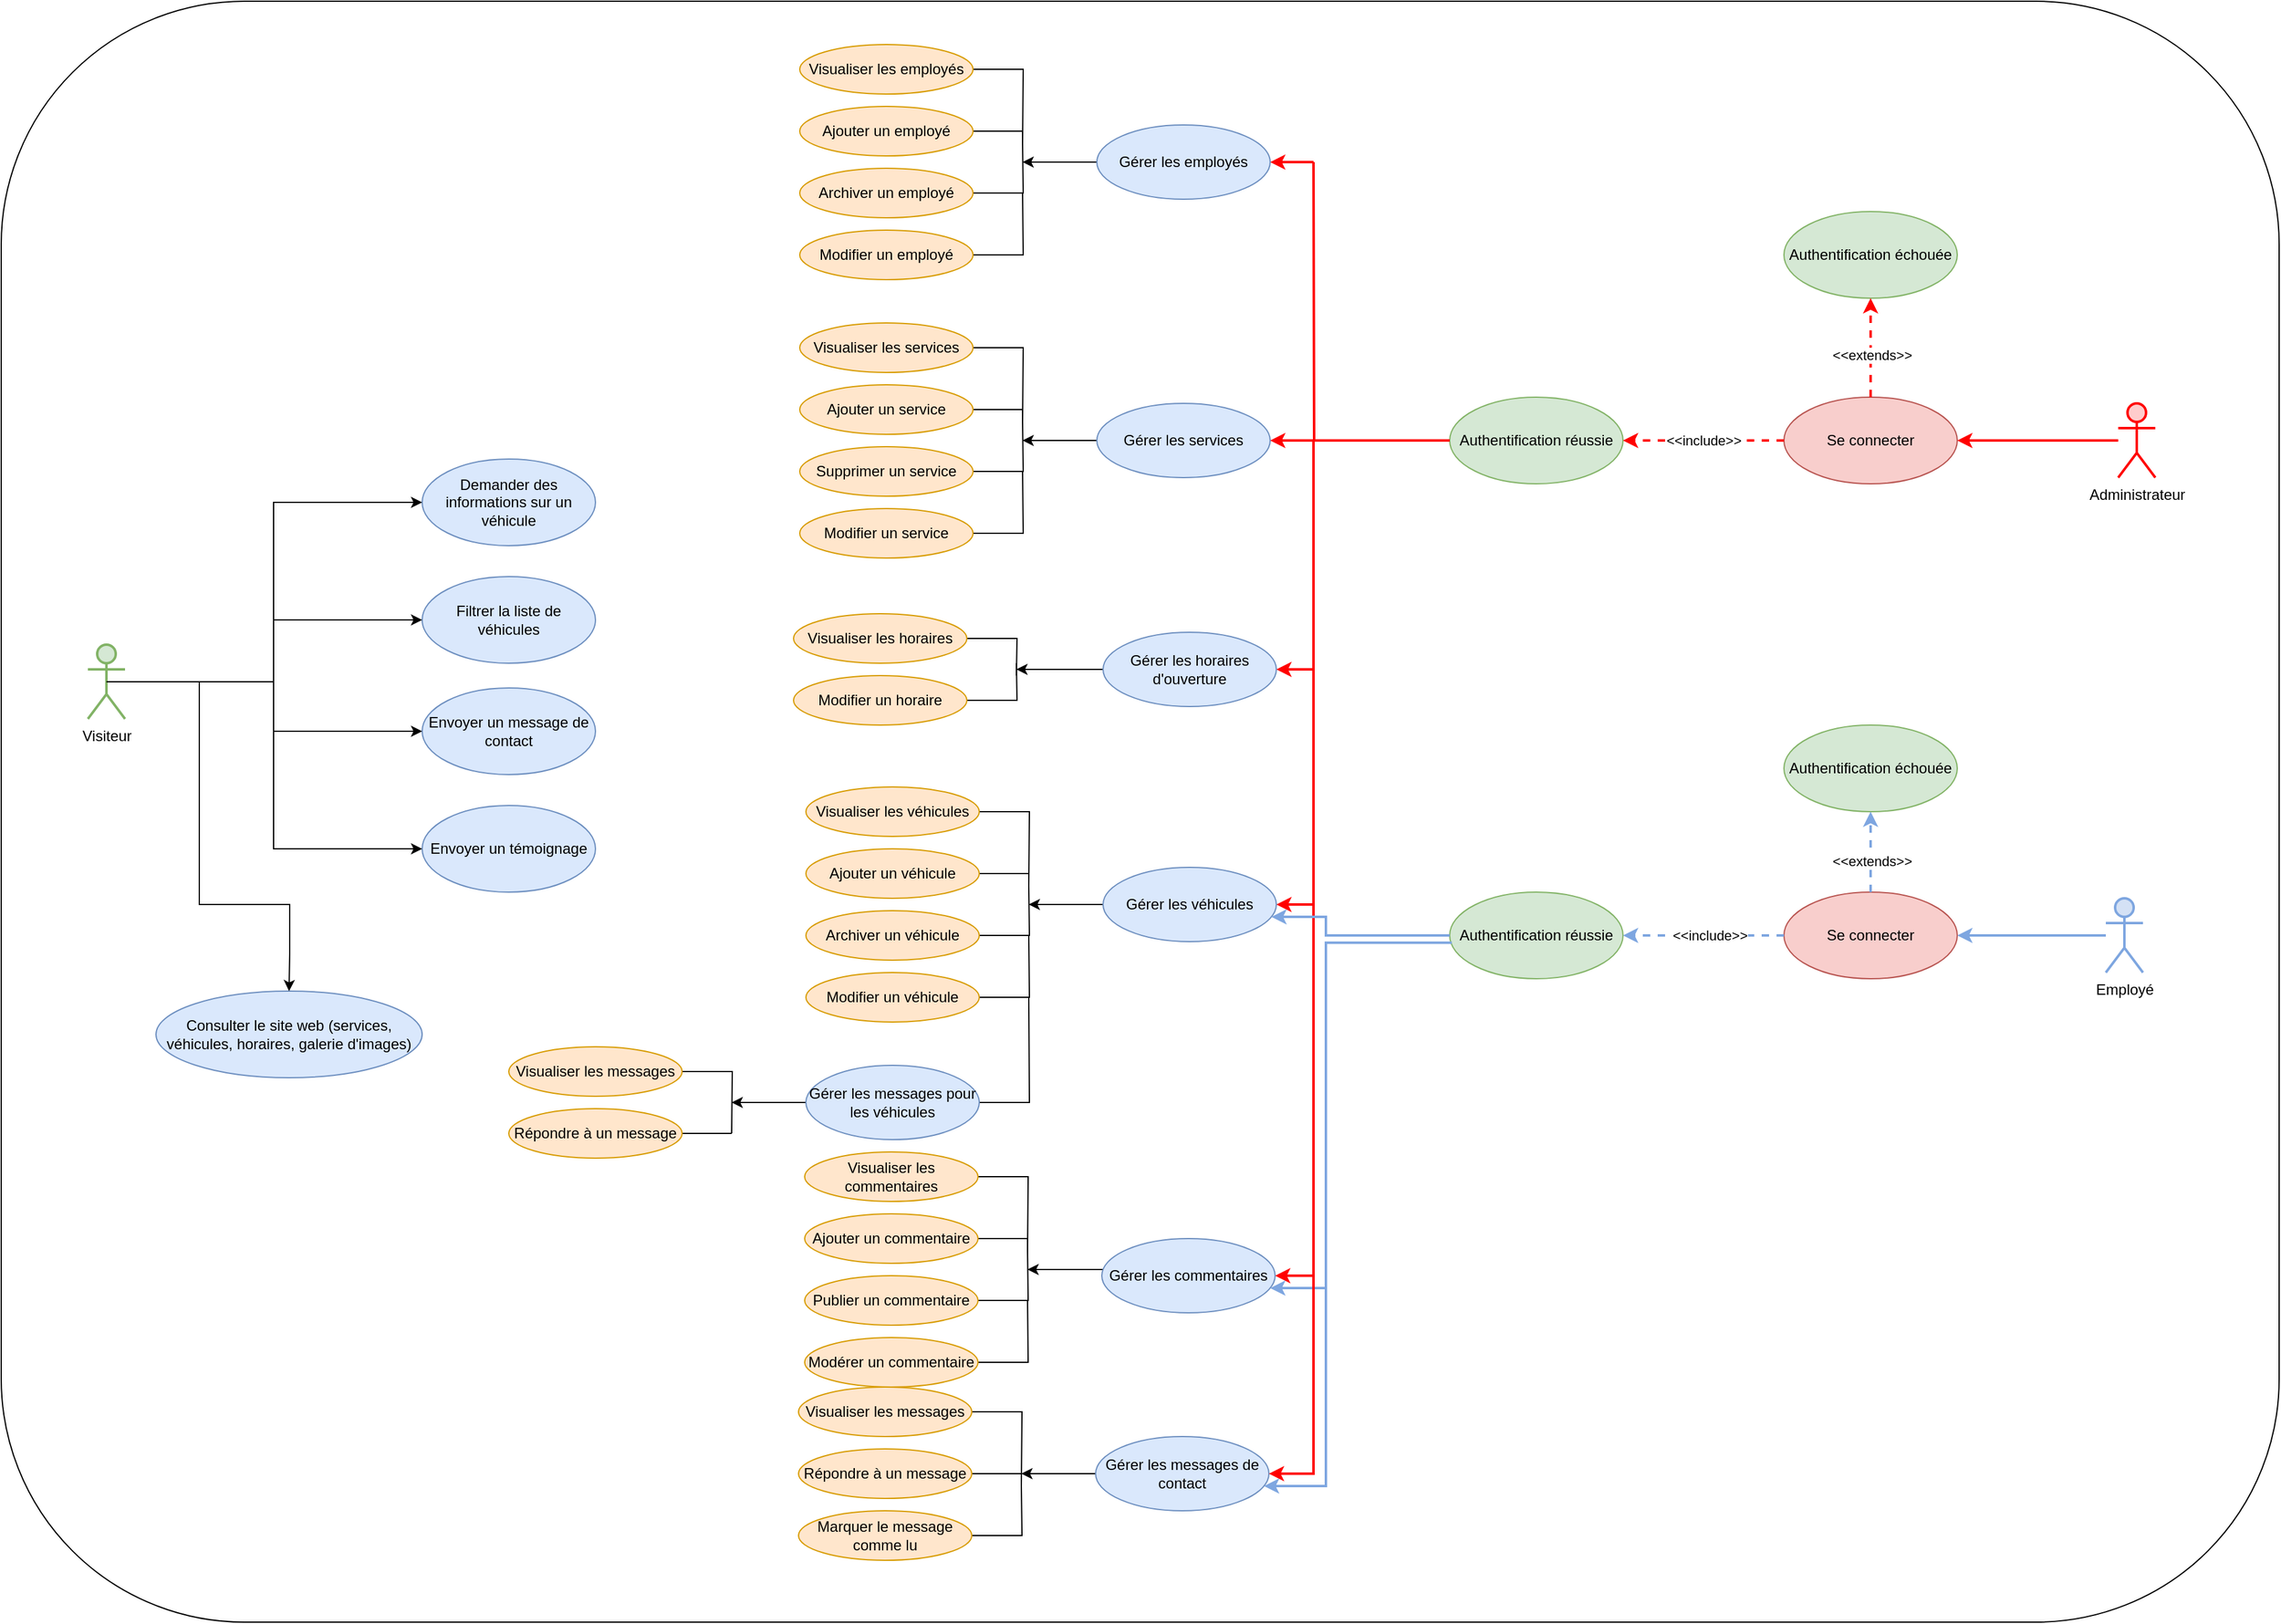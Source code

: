 <mxfile version="21.5.0" type="device">
  <diagram name="Page-1" id="AcmenBnEvdEIfHIR7-tQ">
    <mxGraphModel dx="4710" dy="2498" grid="1" gridSize="10" guides="1" tooltips="1" connect="1" arrows="1" fold="1" page="1" pageScale="1" pageWidth="827" pageHeight="1169" math="0" shadow="0">
      <root>
        <mxCell id="0" />
        <mxCell id="1" parent="0" />
        <mxCell id="G43Mzk6bc-pIAdS52ZjL-2" value="" style="group" vertex="1" connectable="0" parent="1">
          <mxGeometry x="-650" y="160" width="1840" height="1310" as="geometry" />
        </mxCell>
        <mxCell id="G43Mzk6bc-pIAdS52ZjL-1" value="" style="rounded=1;whiteSpace=wrap;html=1;" vertex="1" parent="G43Mzk6bc-pIAdS52ZjL-2">
          <mxGeometry width="1840" height="1310" as="geometry" />
        </mxCell>
        <mxCell id="o-1eeCZz4TVq86ATg73S-1" value="Employé" style="shape=umlActor;verticalLabelPosition=bottom;verticalAlign=top;html=1;outlineConnect=0;strokeColor=#7EA6E0;strokeWidth=2;fillColor=#D4E1F5;" parent="G43Mzk6bc-pIAdS52ZjL-2" vertex="1">
          <mxGeometry x="1700" y="725" width="30" height="60" as="geometry" />
        </mxCell>
        <mxCell id="o-1eeCZz4TVq86ATg73S-3" value="Se connecter" style="ellipse;whiteSpace=wrap;html=1;fillColor=#f8cecc;strokeColor=#b85450;" parent="G43Mzk6bc-pIAdS52ZjL-2" vertex="1">
          <mxGeometry x="1440" y="320" width="140" height="70" as="geometry" />
        </mxCell>
        <mxCell id="o-1eeCZz4TVq86ATg73S-107" style="edgeStyle=orthogonalEdgeStyle;rounded=0;orthogonalLoop=1;jettySize=auto;html=1;endArrow=none;endFill=0;strokeColor=#FF0000;strokeWidth=2;" parent="G43Mzk6bc-pIAdS52ZjL-2" source="o-1eeCZz4TVq86ATg73S-5" edge="1">
          <mxGeometry relative="1" as="geometry">
            <mxPoint x="1060" y="130" as="targetPoint" />
          </mxGeometry>
        </mxCell>
        <mxCell id="o-1eeCZz4TVq86ATg73S-5" value="Authentification réussie" style="ellipse;whiteSpace=wrap;html=1;fillColor=#d5e8d4;strokeColor=#82b366;" parent="G43Mzk6bc-pIAdS52ZjL-2" vertex="1">
          <mxGeometry x="1170" y="320" width="140" height="70" as="geometry" />
        </mxCell>
        <mxCell id="o-1eeCZz4TVq86ATg73S-105" value="&amp;lt;&amp;lt;include&amp;gt;&amp;gt;" style="edgeStyle=orthogonalEdgeStyle;rounded=0;orthogonalLoop=1;jettySize=auto;html=1;strokeWidth=2;strokeColor=#FF0000;dashed=1;" parent="G43Mzk6bc-pIAdS52ZjL-2" source="o-1eeCZz4TVq86ATg73S-3" target="o-1eeCZz4TVq86ATg73S-5" edge="1">
          <mxGeometry relative="1" as="geometry">
            <Array as="points">
              <mxPoint x="1380" y="355" />
              <mxPoint x="1380" y="355" />
            </Array>
          </mxGeometry>
        </mxCell>
        <mxCell id="o-1eeCZz4TVq86ATg73S-6" value="Authentification échouée" style="ellipse;whiteSpace=wrap;html=1;fillColor=#d5e8d4;strokeColor=#82b366;" parent="G43Mzk6bc-pIAdS52ZjL-2" vertex="1">
          <mxGeometry x="1440" y="170" width="140" height="70" as="geometry" />
        </mxCell>
        <mxCell id="o-1eeCZz4TVq86ATg73S-104" style="edgeStyle=orthogonalEdgeStyle;rounded=0;orthogonalLoop=1;jettySize=auto;html=1;strokeColor=#FF0000;strokeWidth=2;dashed=1;" parent="G43Mzk6bc-pIAdS52ZjL-2" source="o-1eeCZz4TVq86ATg73S-3" target="o-1eeCZz4TVq86ATg73S-6" edge="1">
          <mxGeometry relative="1" as="geometry">
            <Array as="points">
              <mxPoint x="1510" y="280" />
              <mxPoint x="1510" y="280" />
            </Array>
          </mxGeometry>
        </mxCell>
        <mxCell id="o-1eeCZz4TVq86ATg73S-106" value="&amp;lt;&amp;lt;extends&amp;gt;&amp;gt;" style="edgeLabel;html=1;align=center;verticalAlign=middle;resizable=0;points=[];" parent="o-1eeCZz4TVq86ATg73S-104" vertex="1" connectable="0">
          <mxGeometry x="-0.136" y="-1" relative="1" as="geometry">
            <mxPoint as="offset" />
          </mxGeometry>
        </mxCell>
        <mxCell id="o-1eeCZz4TVq86ATg73S-102" style="edgeStyle=orthogonalEdgeStyle;rounded=0;orthogonalLoop=1;jettySize=auto;html=1;strokeWidth=2;fillColor=#d5e8d4;strokeColor=#FF0000;" parent="G43Mzk6bc-pIAdS52ZjL-2" source="o-1eeCZz4TVq86ATg73S-10" target="o-1eeCZz4TVq86ATg73S-3" edge="1">
          <mxGeometry relative="1" as="geometry" />
        </mxCell>
        <mxCell id="o-1eeCZz4TVq86ATg73S-10" value="Administrateur" style="shape=umlActor;verticalLabelPosition=bottom;verticalAlign=top;html=1;outlineConnect=0;strokeColor=#FF0000;strokeWidth=2;fillColor=#FFCCCC;" parent="G43Mzk6bc-pIAdS52ZjL-2" vertex="1">
          <mxGeometry x="1710" y="325" width="30" height="60" as="geometry" />
        </mxCell>
        <mxCell id="o-1eeCZz4TVq86ATg73S-13" value="Se connecter" style="ellipse;whiteSpace=wrap;html=1;fillColor=#f8cecc;strokeColor=#b85450;" parent="G43Mzk6bc-pIAdS52ZjL-2" vertex="1">
          <mxGeometry x="1440" y="720" width="140" height="70" as="geometry" />
        </mxCell>
        <mxCell id="o-1eeCZz4TVq86ATg73S-103" style="edgeStyle=orthogonalEdgeStyle;rounded=0;orthogonalLoop=1;jettySize=auto;html=1;strokeWidth=2;strokeColor=#7EA6E0;" parent="G43Mzk6bc-pIAdS52ZjL-2" source="o-1eeCZz4TVq86ATg73S-1" target="o-1eeCZz4TVq86ATg73S-13" edge="1">
          <mxGeometry relative="1" as="geometry" />
        </mxCell>
        <mxCell id="o-1eeCZz4TVq86ATg73S-14" value="Authentification réussie" style="ellipse;whiteSpace=wrap;html=1;fillColor=#d5e8d4;strokeColor=#82b366;" parent="G43Mzk6bc-pIAdS52ZjL-2" vertex="1">
          <mxGeometry x="1170" y="720" width="140" height="70" as="geometry" />
        </mxCell>
        <mxCell id="o-1eeCZz4TVq86ATg73S-117" style="edgeStyle=orthogonalEdgeStyle;rounded=0;orthogonalLoop=1;jettySize=auto;html=1;entryX=1;entryY=0.5;entryDx=0;entryDy=0;strokeWidth=2;dashed=1;strokeColor=#7EA6E0;" parent="G43Mzk6bc-pIAdS52ZjL-2" source="o-1eeCZz4TVq86ATg73S-13" target="o-1eeCZz4TVq86ATg73S-14" edge="1">
          <mxGeometry relative="1" as="geometry" />
        </mxCell>
        <mxCell id="o-1eeCZz4TVq86ATg73S-118" value="&amp;lt;&amp;lt;include&amp;gt;&amp;gt;" style="edgeLabel;html=1;align=center;verticalAlign=middle;resizable=0;points=[];" parent="o-1eeCZz4TVq86ATg73S-117" vertex="1" connectable="0">
          <mxGeometry x="-0.069" relative="1" as="geometry">
            <mxPoint as="offset" />
          </mxGeometry>
        </mxCell>
        <mxCell id="o-1eeCZz4TVq86ATg73S-15" value="Authentification échouée" style="ellipse;whiteSpace=wrap;html=1;fillColor=#d5e8d4;strokeColor=#82b366;" parent="G43Mzk6bc-pIAdS52ZjL-2" vertex="1">
          <mxGeometry x="1440" y="585" width="140" height="70" as="geometry" />
        </mxCell>
        <mxCell id="o-1eeCZz4TVq86ATg73S-119" style="edgeStyle=orthogonalEdgeStyle;rounded=0;orthogonalLoop=1;jettySize=auto;html=1;strokeWidth=2;strokeColor=#7EA6E0;dashed=1;" parent="G43Mzk6bc-pIAdS52ZjL-2" source="o-1eeCZz4TVq86ATg73S-13" target="o-1eeCZz4TVq86ATg73S-15" edge="1">
          <mxGeometry relative="1" as="geometry" />
        </mxCell>
        <mxCell id="o-1eeCZz4TVq86ATg73S-120" value="&amp;lt;&amp;lt;extends&amp;gt;&amp;gt;" style="edgeLabel;html=1;align=center;verticalAlign=middle;resizable=0;points=[];" parent="o-1eeCZz4TVq86ATg73S-119" vertex="1" connectable="0">
          <mxGeometry x="-0.231" y="-1" relative="1" as="geometry">
            <mxPoint as="offset" />
          </mxGeometry>
        </mxCell>
        <mxCell id="o-1eeCZz4TVq86ATg73S-84" value="" style="group" parent="G43Mzk6bc-pIAdS52ZjL-2" vertex="1" connectable="0">
          <mxGeometry x="649" y="930" width="380" height="190" as="geometry" />
        </mxCell>
        <mxCell id="o-1eeCZz4TVq86ATg73S-74" style="edgeStyle=orthogonalEdgeStyle;rounded=0;orthogonalLoop=1;jettySize=auto;html=1;" parent="o-1eeCZz4TVq86ATg73S-84" source="o-1eeCZz4TVq86ATg73S-75" edge="1">
          <mxGeometry relative="1" as="geometry">
            <mxPoint x="180" y="95" as="targetPoint" />
            <Array as="points">
              <mxPoint x="180" y="95" />
            </Array>
          </mxGeometry>
        </mxCell>
        <mxCell id="o-1eeCZz4TVq86ATg73S-115" style="edgeStyle=orthogonalEdgeStyle;rounded=0;orthogonalLoop=1;jettySize=auto;html=1;startArrow=classic;startFill=1;endArrow=none;endFill=0;strokeWidth=2;strokeColor=#FF0000;" parent="o-1eeCZz4TVq86ATg73S-84" source="o-1eeCZz4TVq86ATg73S-75" edge="1">
          <mxGeometry relative="1" as="geometry">
            <mxPoint x="411" y="100" as="targetPoint" />
          </mxGeometry>
        </mxCell>
        <mxCell id="o-1eeCZz4TVq86ATg73S-75" value="Gérer les commentaires" style="ellipse;whiteSpace=wrap;html=1;fillColor=#dae8fc;strokeColor=#6c8ebf;" parent="o-1eeCZz4TVq86ATg73S-84" vertex="1">
          <mxGeometry x="240" y="70" width="140" height="60" as="geometry" />
        </mxCell>
        <mxCell id="o-1eeCZz4TVq86ATg73S-76" style="edgeStyle=orthogonalEdgeStyle;rounded=0;orthogonalLoop=1;jettySize=auto;html=1;exitX=1;exitY=0.5;exitDx=0;exitDy=0;endArrow=none;endFill=0;" parent="o-1eeCZz4TVq86ATg73S-84" source="o-1eeCZz4TVq86ATg73S-77" edge="1">
          <mxGeometry relative="1" as="geometry">
            <mxPoint x="180" y="80" as="targetPoint" />
          </mxGeometry>
        </mxCell>
        <mxCell id="o-1eeCZz4TVq86ATg73S-77" value="Visualiser les commentaires" style="ellipse;whiteSpace=wrap;html=1;fillColor=#ffe6cc;strokeColor=#d79b00;" parent="o-1eeCZz4TVq86ATg73S-84" vertex="1">
          <mxGeometry width="140" height="40" as="geometry" />
        </mxCell>
        <mxCell id="o-1eeCZz4TVq86ATg73S-78" style="edgeStyle=orthogonalEdgeStyle;rounded=0;orthogonalLoop=1;jettySize=auto;html=1;endArrow=none;endFill=0;" parent="o-1eeCZz4TVq86ATg73S-84" source="o-1eeCZz4TVq86ATg73S-79" edge="1">
          <mxGeometry relative="1" as="geometry">
            <mxPoint x="180" y="80" as="targetPoint" />
            <Array as="points">
              <mxPoint x="180" y="70" />
            </Array>
          </mxGeometry>
        </mxCell>
        <mxCell id="o-1eeCZz4TVq86ATg73S-79" value="Ajouter un commentaire" style="ellipse;whiteSpace=wrap;html=1;fillColor=#ffe6cc;strokeColor=#d79b00;" parent="o-1eeCZz4TVq86ATg73S-84" vertex="1">
          <mxGeometry y="50" width="140" height="40" as="geometry" />
        </mxCell>
        <mxCell id="o-1eeCZz4TVq86ATg73S-80" style="edgeStyle=orthogonalEdgeStyle;rounded=0;orthogonalLoop=1;jettySize=auto;html=1;exitX=1;exitY=0.5;exitDx=0;exitDy=0;endArrow=none;endFill=0;" parent="o-1eeCZz4TVq86ATg73S-84" source="o-1eeCZz4TVq86ATg73S-81" edge="1">
          <mxGeometry relative="1" as="geometry">
            <mxPoint x="180" y="80" as="targetPoint" />
          </mxGeometry>
        </mxCell>
        <mxCell id="o-1eeCZz4TVq86ATg73S-81" value="Publier un commentaire" style="ellipse;whiteSpace=wrap;html=1;fillColor=#ffe6cc;strokeColor=#d79b00;" parent="o-1eeCZz4TVq86ATg73S-84" vertex="1">
          <mxGeometry y="100" width="140" height="40" as="geometry" />
        </mxCell>
        <mxCell id="o-1eeCZz4TVq86ATg73S-82" style="edgeStyle=orthogonalEdgeStyle;rounded=0;orthogonalLoop=1;jettySize=auto;html=1;exitX=1;exitY=0.5;exitDx=0;exitDy=0;strokeWidth=1;endArrow=none;endFill=0;" parent="o-1eeCZz4TVq86ATg73S-84" source="o-1eeCZz4TVq86ATg73S-83" edge="1">
          <mxGeometry relative="1" as="geometry">
            <mxPoint x="180" y="120" as="targetPoint" />
          </mxGeometry>
        </mxCell>
        <mxCell id="o-1eeCZz4TVq86ATg73S-83" value="Modérer un commentaire" style="ellipse;whiteSpace=wrap;html=1;fillColor=#ffe6cc;strokeColor=#d79b00;" parent="o-1eeCZz4TVq86ATg73S-84" vertex="1">
          <mxGeometry y="150" width="140" height="40" as="geometry" />
        </mxCell>
        <mxCell id="o-1eeCZz4TVq86ATg73S-85" value="" style="group" parent="G43Mzk6bc-pIAdS52ZjL-2" vertex="1" connectable="0">
          <mxGeometry x="410" y="635" width="620" height="300" as="geometry" />
        </mxCell>
        <mxCell id="o-1eeCZz4TVq86ATg73S-52" style="edgeStyle=orthogonalEdgeStyle;rounded=0;orthogonalLoop=1;jettySize=auto;html=1;" parent="o-1eeCZz4TVq86ATg73S-85" source="o-1eeCZz4TVq86ATg73S-53" edge="1">
          <mxGeometry relative="1" as="geometry">
            <mxPoint x="420" y="95" as="targetPoint" />
            <Array as="points">
              <mxPoint x="420" y="95" />
            </Array>
          </mxGeometry>
        </mxCell>
        <mxCell id="o-1eeCZz4TVq86ATg73S-114" style="edgeStyle=orthogonalEdgeStyle;rounded=0;orthogonalLoop=1;jettySize=auto;html=1;strokeWidth=2;strokeColor=#FF0000;startArrow=classic;startFill=1;endArrow=none;endFill=0;" parent="o-1eeCZz4TVq86ATg73S-85" source="o-1eeCZz4TVq86ATg73S-53" edge="1">
          <mxGeometry relative="1" as="geometry">
            <mxPoint x="650" y="95" as="targetPoint" />
          </mxGeometry>
        </mxCell>
        <mxCell id="o-1eeCZz4TVq86ATg73S-53" value="Gérer les véhicules" style="ellipse;whiteSpace=wrap;html=1;fillColor=#dae8fc;strokeColor=#6c8ebf;" parent="o-1eeCZz4TVq86ATg73S-85" vertex="1">
          <mxGeometry x="480" y="65" width="140" height="60" as="geometry" />
        </mxCell>
        <mxCell id="o-1eeCZz4TVq86ATg73S-54" style="edgeStyle=orthogonalEdgeStyle;rounded=0;orthogonalLoop=1;jettySize=auto;html=1;exitX=1;exitY=0.5;exitDx=0;exitDy=0;endArrow=none;endFill=0;" parent="o-1eeCZz4TVq86ATg73S-85" source="o-1eeCZz4TVq86ATg73S-55" edge="1">
          <mxGeometry relative="1" as="geometry">
            <mxPoint x="420" y="80" as="targetPoint" />
          </mxGeometry>
        </mxCell>
        <mxCell id="o-1eeCZz4TVq86ATg73S-55" value="Visualiser les véhicules" style="ellipse;whiteSpace=wrap;html=1;fillColor=#ffe6cc;strokeColor=#d79b00;" parent="o-1eeCZz4TVq86ATg73S-85" vertex="1">
          <mxGeometry x="240" width="140" height="40" as="geometry" />
        </mxCell>
        <mxCell id="o-1eeCZz4TVq86ATg73S-56" style="edgeStyle=orthogonalEdgeStyle;rounded=0;orthogonalLoop=1;jettySize=auto;html=1;endArrow=none;endFill=0;" parent="o-1eeCZz4TVq86ATg73S-85" source="o-1eeCZz4TVq86ATg73S-57" edge="1">
          <mxGeometry relative="1" as="geometry">
            <mxPoint x="420" y="80" as="targetPoint" />
            <Array as="points">
              <mxPoint x="420" y="70" />
            </Array>
          </mxGeometry>
        </mxCell>
        <mxCell id="o-1eeCZz4TVq86ATg73S-57" value="Ajouter un véhicule" style="ellipse;whiteSpace=wrap;html=1;fillColor=#ffe6cc;strokeColor=#d79b00;" parent="o-1eeCZz4TVq86ATg73S-85" vertex="1">
          <mxGeometry x="240" y="50" width="140" height="40" as="geometry" />
        </mxCell>
        <mxCell id="o-1eeCZz4TVq86ATg73S-58" style="edgeStyle=orthogonalEdgeStyle;rounded=0;orthogonalLoop=1;jettySize=auto;html=1;exitX=1;exitY=0.5;exitDx=0;exitDy=0;endArrow=none;endFill=0;" parent="o-1eeCZz4TVq86ATg73S-85" source="o-1eeCZz4TVq86ATg73S-59" edge="1">
          <mxGeometry relative="1" as="geometry">
            <mxPoint x="420" y="80" as="targetPoint" />
          </mxGeometry>
        </mxCell>
        <mxCell id="o-1eeCZz4TVq86ATg73S-59" value="Archiver un véhicule" style="ellipse;whiteSpace=wrap;html=1;fillColor=#ffe6cc;strokeColor=#d79b00;" parent="o-1eeCZz4TVq86ATg73S-85" vertex="1">
          <mxGeometry x="240" y="100" width="140" height="40" as="geometry" />
        </mxCell>
        <mxCell id="o-1eeCZz4TVq86ATg73S-60" style="edgeStyle=orthogonalEdgeStyle;rounded=0;orthogonalLoop=1;jettySize=auto;html=1;exitX=1;exitY=0.5;exitDx=0;exitDy=0;strokeWidth=1;endArrow=none;endFill=0;" parent="o-1eeCZz4TVq86ATg73S-85" source="o-1eeCZz4TVq86ATg73S-61" edge="1">
          <mxGeometry relative="1" as="geometry">
            <mxPoint x="420" y="120" as="targetPoint" />
          </mxGeometry>
        </mxCell>
        <mxCell id="o-1eeCZz4TVq86ATg73S-61" value="Modifier un véhicule" style="ellipse;whiteSpace=wrap;html=1;fillColor=#ffe6cc;strokeColor=#d79b00;" parent="o-1eeCZz4TVq86ATg73S-85" vertex="1">
          <mxGeometry x="240" y="150" width="140" height="40" as="geometry" />
        </mxCell>
        <mxCell id="o-1eeCZz4TVq86ATg73S-63" style="edgeStyle=orthogonalEdgeStyle;rounded=0;orthogonalLoop=1;jettySize=auto;html=1;" parent="o-1eeCZz4TVq86ATg73S-85" source="o-1eeCZz4TVq86ATg73S-64" edge="1">
          <mxGeometry relative="1" as="geometry">
            <mxPoint x="180" y="255" as="targetPoint" />
            <Array as="points">
              <mxPoint x="180" y="255" />
            </Array>
          </mxGeometry>
        </mxCell>
        <mxCell id="o-1eeCZz4TVq86ATg73S-73" style="edgeStyle=orthogonalEdgeStyle;rounded=0;orthogonalLoop=1;jettySize=auto;html=1;endArrow=none;endFill=0;" parent="o-1eeCZz4TVq86ATg73S-85" source="o-1eeCZz4TVq86ATg73S-64" edge="1">
          <mxGeometry relative="1" as="geometry">
            <mxPoint x="420" y="170" as="targetPoint" />
          </mxGeometry>
        </mxCell>
        <mxCell id="o-1eeCZz4TVq86ATg73S-64" value="Gérer les messages pour les véhicules" style="ellipse;whiteSpace=wrap;html=1;fillColor=#dae8fc;strokeColor=#6c8ebf;" parent="o-1eeCZz4TVq86ATg73S-85" vertex="1">
          <mxGeometry x="240" y="225" width="140" height="60" as="geometry" />
        </mxCell>
        <mxCell id="o-1eeCZz4TVq86ATg73S-65" style="edgeStyle=orthogonalEdgeStyle;rounded=0;orthogonalLoop=1;jettySize=auto;html=1;exitX=1;exitY=0.5;exitDx=0;exitDy=0;endArrow=none;endFill=0;" parent="o-1eeCZz4TVq86ATg73S-85" source="o-1eeCZz4TVq86ATg73S-66" edge="1">
          <mxGeometry relative="1" as="geometry">
            <mxPoint x="180" y="280" as="targetPoint" />
          </mxGeometry>
        </mxCell>
        <mxCell id="o-1eeCZz4TVq86ATg73S-66" value="Visualiser les messages" style="ellipse;whiteSpace=wrap;html=1;fillColor=#ffe6cc;strokeColor=#d79b00;" parent="o-1eeCZz4TVq86ATg73S-85" vertex="1">
          <mxGeometry y="210" width="140" height="40" as="geometry" />
        </mxCell>
        <mxCell id="o-1eeCZz4TVq86ATg73S-67" style="edgeStyle=orthogonalEdgeStyle;rounded=0;orthogonalLoop=1;jettySize=auto;html=1;endArrow=none;endFill=0;" parent="o-1eeCZz4TVq86ATg73S-85" source="o-1eeCZz4TVq86ATg73S-68" edge="1">
          <mxGeometry relative="1" as="geometry">
            <mxPoint x="180" y="280" as="targetPoint" />
            <Array as="points">
              <mxPoint x="180" y="280" />
            </Array>
          </mxGeometry>
        </mxCell>
        <mxCell id="o-1eeCZz4TVq86ATg73S-68" value="Répondre à un message" style="ellipse;whiteSpace=wrap;html=1;fillColor=#ffe6cc;strokeColor=#d79b00;" parent="o-1eeCZz4TVq86ATg73S-85" vertex="1">
          <mxGeometry y="260" width="140" height="40" as="geometry" />
        </mxCell>
        <mxCell id="o-1eeCZz4TVq86ATg73S-86" value="" style="group" parent="G43Mzk6bc-pIAdS52ZjL-2" vertex="1" connectable="0">
          <mxGeometry x="645" y="35" width="380" height="190" as="geometry" />
        </mxCell>
        <mxCell id="o-1eeCZz4TVq86ATg73S-42" style="edgeStyle=orthogonalEdgeStyle;rounded=0;orthogonalLoop=1;jettySize=auto;html=1;" parent="o-1eeCZz4TVq86ATg73S-86" source="o-1eeCZz4TVq86ATg73S-43" edge="1">
          <mxGeometry relative="1" as="geometry">
            <mxPoint x="180" y="95" as="targetPoint" />
            <Array as="points">
              <mxPoint x="180" y="95" />
            </Array>
          </mxGeometry>
        </mxCell>
        <mxCell id="o-1eeCZz4TVq86ATg73S-113" style="edgeStyle=orthogonalEdgeStyle;rounded=0;orthogonalLoop=1;jettySize=auto;html=1;startArrow=classic;startFill=1;endArrow=none;endFill=0;strokeWidth=2;strokeColor=#FF0000;" parent="o-1eeCZz4TVq86ATg73S-86" source="o-1eeCZz4TVq86ATg73S-43" edge="1">
          <mxGeometry relative="1" as="geometry">
            <mxPoint x="415" y="95" as="targetPoint" />
          </mxGeometry>
        </mxCell>
        <mxCell id="o-1eeCZz4TVq86ATg73S-43" value="Gérer les employés" style="ellipse;whiteSpace=wrap;html=1;fillColor=#dae8fc;strokeColor=#6c8ebf;" parent="o-1eeCZz4TVq86ATg73S-86" vertex="1">
          <mxGeometry x="240" y="65" width="140" height="60" as="geometry" />
        </mxCell>
        <mxCell id="o-1eeCZz4TVq86ATg73S-44" style="edgeStyle=orthogonalEdgeStyle;rounded=0;orthogonalLoop=1;jettySize=auto;html=1;exitX=1;exitY=0.5;exitDx=0;exitDy=0;endArrow=none;endFill=0;" parent="o-1eeCZz4TVq86ATg73S-86" source="o-1eeCZz4TVq86ATg73S-45" edge="1">
          <mxGeometry relative="1" as="geometry">
            <mxPoint x="180" y="80" as="targetPoint" />
          </mxGeometry>
        </mxCell>
        <mxCell id="o-1eeCZz4TVq86ATg73S-45" value="Visualiser les employés" style="ellipse;whiteSpace=wrap;html=1;fillColor=#ffe6cc;strokeColor=#d79b00;" parent="o-1eeCZz4TVq86ATg73S-86" vertex="1">
          <mxGeometry width="140" height="40" as="geometry" />
        </mxCell>
        <mxCell id="o-1eeCZz4TVq86ATg73S-46" style="edgeStyle=orthogonalEdgeStyle;rounded=0;orthogonalLoop=1;jettySize=auto;html=1;endArrow=none;endFill=0;" parent="o-1eeCZz4TVq86ATg73S-86" source="o-1eeCZz4TVq86ATg73S-47" edge="1">
          <mxGeometry relative="1" as="geometry">
            <mxPoint x="180" y="80" as="targetPoint" />
            <Array as="points">
              <mxPoint x="180" y="70" />
            </Array>
          </mxGeometry>
        </mxCell>
        <mxCell id="o-1eeCZz4TVq86ATg73S-47" value="Ajouter un employé" style="ellipse;whiteSpace=wrap;html=1;fillColor=#ffe6cc;strokeColor=#d79b00;" parent="o-1eeCZz4TVq86ATg73S-86" vertex="1">
          <mxGeometry y="50" width="140" height="40" as="geometry" />
        </mxCell>
        <mxCell id="o-1eeCZz4TVq86ATg73S-48" style="edgeStyle=orthogonalEdgeStyle;rounded=0;orthogonalLoop=1;jettySize=auto;html=1;exitX=1;exitY=0.5;exitDx=0;exitDy=0;endArrow=none;endFill=0;" parent="o-1eeCZz4TVq86ATg73S-86" source="o-1eeCZz4TVq86ATg73S-49" edge="1">
          <mxGeometry relative="1" as="geometry">
            <mxPoint x="180" y="80" as="targetPoint" />
          </mxGeometry>
        </mxCell>
        <mxCell id="o-1eeCZz4TVq86ATg73S-49" value="Archiver un employé" style="ellipse;whiteSpace=wrap;html=1;fillColor=#ffe6cc;strokeColor=#d79b00;" parent="o-1eeCZz4TVq86ATg73S-86" vertex="1">
          <mxGeometry y="100" width="140" height="40" as="geometry" />
        </mxCell>
        <mxCell id="o-1eeCZz4TVq86ATg73S-50" style="edgeStyle=orthogonalEdgeStyle;rounded=0;orthogonalLoop=1;jettySize=auto;html=1;exitX=1;exitY=0.5;exitDx=0;exitDy=0;strokeWidth=1;endArrow=none;endFill=0;" parent="o-1eeCZz4TVq86ATg73S-86" source="o-1eeCZz4TVq86ATg73S-51" edge="1">
          <mxGeometry relative="1" as="geometry">
            <mxPoint x="180" y="120" as="targetPoint" />
          </mxGeometry>
        </mxCell>
        <mxCell id="o-1eeCZz4TVq86ATg73S-51" value="Modifier un employé" style="ellipse;whiteSpace=wrap;html=1;fillColor=#ffe6cc;strokeColor=#d79b00;" parent="o-1eeCZz4TVq86ATg73S-86" vertex="1">
          <mxGeometry y="150" width="140" height="40" as="geometry" />
        </mxCell>
        <mxCell id="o-1eeCZz4TVq86ATg73S-87" value="" style="group" parent="G43Mzk6bc-pIAdS52ZjL-2" vertex="1" connectable="0">
          <mxGeometry x="640" y="495" width="390" height="90" as="geometry" />
        </mxCell>
        <mxCell id="o-1eeCZz4TVq86ATg73S-29" style="edgeStyle=orthogonalEdgeStyle;rounded=0;orthogonalLoop=1;jettySize=auto;html=1;" parent="o-1eeCZz4TVq86ATg73S-87" source="o-1eeCZz4TVq86ATg73S-30" edge="1">
          <mxGeometry relative="1" as="geometry">
            <mxPoint x="180" y="45" as="targetPoint" />
            <Array as="points">
              <mxPoint x="180" y="45" />
            </Array>
          </mxGeometry>
        </mxCell>
        <mxCell id="o-1eeCZz4TVq86ATg73S-109" style="edgeStyle=orthogonalEdgeStyle;rounded=0;orthogonalLoop=1;jettySize=auto;html=1;endArrow=none;endFill=0;startArrow=classic;startFill=1;strokeWidth=2;strokeColor=#FF0000;" parent="o-1eeCZz4TVq86ATg73S-87" source="o-1eeCZz4TVq86ATg73S-30" edge="1">
          <mxGeometry relative="1" as="geometry">
            <mxPoint x="420" y="45" as="targetPoint" />
          </mxGeometry>
        </mxCell>
        <mxCell id="o-1eeCZz4TVq86ATg73S-30" value="Gérer les horaires d&#39;ouverture" style="ellipse;whiteSpace=wrap;html=1;fillColor=#dae8fc;strokeColor=#6c8ebf;" parent="o-1eeCZz4TVq86ATg73S-87" vertex="1">
          <mxGeometry x="250" y="15" width="140" height="60" as="geometry" />
        </mxCell>
        <mxCell id="o-1eeCZz4TVq86ATg73S-40" style="edgeStyle=orthogonalEdgeStyle;rounded=0;orthogonalLoop=1;jettySize=auto;html=1;endArrow=none;endFill=0;" parent="o-1eeCZz4TVq86ATg73S-87" source="o-1eeCZz4TVq86ATg73S-32" edge="1">
          <mxGeometry relative="1" as="geometry">
            <mxPoint x="180.0" y="50" as="targetPoint" />
          </mxGeometry>
        </mxCell>
        <mxCell id="o-1eeCZz4TVq86ATg73S-32" value="Visualiser les horaires" style="ellipse;whiteSpace=wrap;html=1;fillColor=#ffe6cc;strokeColor=#d79b00;" parent="o-1eeCZz4TVq86ATg73S-87" vertex="1">
          <mxGeometry width="140" height="40" as="geometry" />
        </mxCell>
        <mxCell id="o-1eeCZz4TVq86ATg73S-41" style="edgeStyle=orthogonalEdgeStyle;rounded=0;orthogonalLoop=1;jettySize=auto;html=1;endArrow=none;endFill=0;" parent="o-1eeCZz4TVq86ATg73S-87" source="o-1eeCZz4TVq86ATg73S-38" edge="1">
          <mxGeometry relative="1" as="geometry">
            <mxPoint x="180.0" y="40" as="targetPoint" />
          </mxGeometry>
        </mxCell>
        <mxCell id="o-1eeCZz4TVq86ATg73S-38" value="Modifier un horaire" style="ellipse;whiteSpace=wrap;html=1;fillColor=#ffe6cc;strokeColor=#d79b00;" parent="o-1eeCZz4TVq86ATg73S-87" vertex="1">
          <mxGeometry y="50" width="140" height="40" as="geometry" />
        </mxCell>
        <mxCell id="o-1eeCZz4TVq86ATg73S-88" value="" style="group" parent="G43Mzk6bc-pIAdS52ZjL-2" vertex="1" connectable="0">
          <mxGeometry x="645" y="260" width="380" height="190" as="geometry" />
        </mxCell>
        <mxCell id="o-1eeCZz4TVq86ATg73S-28" style="edgeStyle=orthogonalEdgeStyle;rounded=0;orthogonalLoop=1;jettySize=auto;html=1;" parent="o-1eeCZz4TVq86ATg73S-88" source="o-1eeCZz4TVq86ATg73S-4" edge="1">
          <mxGeometry relative="1" as="geometry">
            <mxPoint x="180" y="95" as="targetPoint" />
            <Array as="points">
              <mxPoint x="180" y="95" />
            </Array>
          </mxGeometry>
        </mxCell>
        <mxCell id="o-1eeCZz4TVq86ATg73S-110" style="edgeStyle=orthogonalEdgeStyle;rounded=0;orthogonalLoop=1;jettySize=auto;html=1;endArrow=none;endFill=0;startArrow=classic;startFill=1;strokeWidth=2;strokeColor=#FF0000;" parent="o-1eeCZz4TVq86ATg73S-88" source="o-1eeCZz4TVq86ATg73S-4" edge="1">
          <mxGeometry relative="1" as="geometry">
            <mxPoint x="415" y="95" as="targetPoint" />
          </mxGeometry>
        </mxCell>
        <mxCell id="o-1eeCZz4TVq86ATg73S-4" value="Gérer les services" style="ellipse;whiteSpace=wrap;html=1;fillColor=#dae8fc;strokeColor=#6c8ebf;" parent="o-1eeCZz4TVq86ATg73S-88" vertex="1">
          <mxGeometry x="240" y="65" width="140" height="60" as="geometry" />
        </mxCell>
        <mxCell id="o-1eeCZz4TVq86ATg73S-25" style="edgeStyle=orthogonalEdgeStyle;rounded=0;orthogonalLoop=1;jettySize=auto;html=1;exitX=1;exitY=0.5;exitDx=0;exitDy=0;endArrow=none;endFill=0;" parent="o-1eeCZz4TVq86ATg73S-88" source="o-1eeCZz4TVq86ATg73S-18" edge="1">
          <mxGeometry relative="1" as="geometry">
            <mxPoint x="180" y="80" as="targetPoint" />
          </mxGeometry>
        </mxCell>
        <mxCell id="o-1eeCZz4TVq86ATg73S-18" value="Visualiser les services" style="ellipse;whiteSpace=wrap;html=1;fillColor=#ffe6cc;strokeColor=#d79b00;" parent="o-1eeCZz4TVq86ATg73S-88" vertex="1">
          <mxGeometry width="140" height="40" as="geometry" />
        </mxCell>
        <mxCell id="o-1eeCZz4TVq86ATg73S-24" style="edgeStyle=orthogonalEdgeStyle;rounded=0;orthogonalLoop=1;jettySize=auto;html=1;endArrow=none;endFill=0;" parent="o-1eeCZz4TVq86ATg73S-88" source="o-1eeCZz4TVq86ATg73S-19" edge="1">
          <mxGeometry relative="1" as="geometry">
            <mxPoint x="180" y="80" as="targetPoint" />
            <Array as="points">
              <mxPoint x="180" y="70" />
            </Array>
          </mxGeometry>
        </mxCell>
        <mxCell id="o-1eeCZz4TVq86ATg73S-19" value="Ajouter un service" style="ellipse;whiteSpace=wrap;html=1;fillColor=#ffe6cc;strokeColor=#d79b00;" parent="o-1eeCZz4TVq86ATg73S-88" vertex="1">
          <mxGeometry y="50" width="140" height="40" as="geometry" />
        </mxCell>
        <mxCell id="o-1eeCZz4TVq86ATg73S-26" style="edgeStyle=orthogonalEdgeStyle;rounded=0;orthogonalLoop=1;jettySize=auto;html=1;exitX=1;exitY=0.5;exitDx=0;exitDy=0;endArrow=none;endFill=0;" parent="o-1eeCZz4TVq86ATg73S-88" source="o-1eeCZz4TVq86ATg73S-20" edge="1">
          <mxGeometry relative="1" as="geometry">
            <mxPoint x="180" y="80" as="targetPoint" />
          </mxGeometry>
        </mxCell>
        <mxCell id="o-1eeCZz4TVq86ATg73S-20" value="Supprimer un service" style="ellipse;whiteSpace=wrap;html=1;fillColor=#ffe6cc;strokeColor=#d79b00;" parent="o-1eeCZz4TVq86ATg73S-88" vertex="1">
          <mxGeometry y="100" width="140" height="40" as="geometry" />
        </mxCell>
        <mxCell id="o-1eeCZz4TVq86ATg73S-27" style="edgeStyle=orthogonalEdgeStyle;rounded=0;orthogonalLoop=1;jettySize=auto;html=1;exitX=1;exitY=0.5;exitDx=0;exitDy=0;strokeWidth=1;endArrow=none;endFill=0;" parent="o-1eeCZz4TVq86ATg73S-88" source="o-1eeCZz4TVq86ATg73S-21" edge="1">
          <mxGeometry relative="1" as="geometry">
            <mxPoint x="180" y="120" as="targetPoint" />
          </mxGeometry>
        </mxCell>
        <mxCell id="o-1eeCZz4TVq86ATg73S-21" value="Modifier un service" style="ellipse;whiteSpace=wrap;html=1;fillColor=#ffe6cc;strokeColor=#d79b00;" parent="o-1eeCZz4TVq86ATg73S-88" vertex="1">
          <mxGeometry y="150" width="140" height="40" as="geometry" />
        </mxCell>
        <mxCell id="o-1eeCZz4TVq86ATg73S-89" value="" style="group" parent="G43Mzk6bc-pIAdS52ZjL-2" vertex="1" connectable="0">
          <mxGeometry x="644" y="1120" width="380" height="190" as="geometry" />
        </mxCell>
        <mxCell id="o-1eeCZz4TVq86ATg73S-90" style="edgeStyle=orthogonalEdgeStyle;rounded=0;orthogonalLoop=1;jettySize=auto;html=1;" parent="o-1eeCZz4TVq86ATg73S-89" source="o-1eeCZz4TVq86ATg73S-91" edge="1">
          <mxGeometry relative="1" as="geometry">
            <mxPoint x="180" y="70" as="targetPoint" />
            <Array as="points">
              <mxPoint x="180" y="70" />
            </Array>
          </mxGeometry>
        </mxCell>
        <mxCell id="o-1eeCZz4TVq86ATg73S-124" style="edgeStyle=orthogonalEdgeStyle;rounded=0;orthogonalLoop=1;jettySize=auto;html=1;strokeWidth=2;strokeColor=#7EA6E0;startArrow=classic;startFill=1;endArrow=none;endFill=0;" parent="o-1eeCZz4TVq86ATg73S-89" source="o-1eeCZz4TVq86ATg73S-91" edge="1">
          <mxGeometry relative="1" as="geometry">
            <mxPoint x="425" y="-80" as="targetPoint" />
            <Array as="points">
              <mxPoint x="426" y="80" />
              <mxPoint x="426" y="-80" />
            </Array>
          </mxGeometry>
        </mxCell>
        <mxCell id="o-1eeCZz4TVq86ATg73S-91" value="Gérer les messages de contact" style="ellipse;whiteSpace=wrap;html=1;fillColor=#dae8fc;strokeColor=#6c8ebf;" parent="o-1eeCZz4TVq86ATg73S-89" vertex="1">
          <mxGeometry x="240" y="40" width="140" height="60" as="geometry" />
        </mxCell>
        <mxCell id="o-1eeCZz4TVq86ATg73S-92" style="edgeStyle=orthogonalEdgeStyle;rounded=0;orthogonalLoop=1;jettySize=auto;html=1;exitX=1;exitY=0.5;exitDx=0;exitDy=0;endArrow=none;endFill=0;" parent="o-1eeCZz4TVq86ATg73S-89" source="o-1eeCZz4TVq86ATg73S-93" edge="1">
          <mxGeometry relative="1" as="geometry">
            <mxPoint x="180" y="80" as="targetPoint" />
          </mxGeometry>
        </mxCell>
        <mxCell id="o-1eeCZz4TVq86ATg73S-93" value="Visualiser les messages" style="ellipse;whiteSpace=wrap;html=1;fillColor=#ffe6cc;strokeColor=#d79b00;" parent="o-1eeCZz4TVq86ATg73S-89" vertex="1">
          <mxGeometry width="140" height="40" as="geometry" />
        </mxCell>
        <mxCell id="o-1eeCZz4TVq86ATg73S-94" style="edgeStyle=orthogonalEdgeStyle;rounded=0;orthogonalLoop=1;jettySize=auto;html=1;endArrow=none;endFill=0;" parent="o-1eeCZz4TVq86ATg73S-89" source="o-1eeCZz4TVq86ATg73S-95" edge="1">
          <mxGeometry relative="1" as="geometry">
            <mxPoint x="180" y="80" as="targetPoint" />
            <Array as="points">
              <mxPoint x="180" y="70" />
            </Array>
          </mxGeometry>
        </mxCell>
        <mxCell id="o-1eeCZz4TVq86ATg73S-95" value="Répondre à un message" style="ellipse;whiteSpace=wrap;html=1;fillColor=#ffe6cc;strokeColor=#d79b00;" parent="o-1eeCZz4TVq86ATg73S-89" vertex="1">
          <mxGeometry y="50" width="140" height="40" as="geometry" />
        </mxCell>
        <mxCell id="o-1eeCZz4TVq86ATg73S-96" style="edgeStyle=orthogonalEdgeStyle;rounded=0;orthogonalLoop=1;jettySize=auto;html=1;exitX=1;exitY=0.5;exitDx=0;exitDy=0;endArrow=none;endFill=0;" parent="o-1eeCZz4TVq86ATg73S-89" source="o-1eeCZz4TVq86ATg73S-97" edge="1">
          <mxGeometry relative="1" as="geometry">
            <mxPoint x="180" y="80" as="targetPoint" />
          </mxGeometry>
        </mxCell>
        <mxCell id="o-1eeCZz4TVq86ATg73S-97" value="Marquer le message comme lu" style="ellipse;whiteSpace=wrap;html=1;fillColor=#ffe6cc;strokeColor=#d79b00;" parent="o-1eeCZz4TVq86ATg73S-89" vertex="1">
          <mxGeometry y="100" width="140" height="40" as="geometry" />
        </mxCell>
        <mxCell id="o-1eeCZz4TVq86ATg73S-122" style="edgeStyle=orthogonalEdgeStyle;rounded=0;orthogonalLoop=1;jettySize=auto;html=1;entryX=0.012;entryY=0.584;entryDx=0;entryDy=0;entryPerimeter=0;startArrow=classic;startFill=1;endArrow=none;endFill=0;strokeWidth=2;strokeColor=#7EA6E0;" parent="G43Mzk6bc-pIAdS52ZjL-2" source="o-1eeCZz4TVq86ATg73S-75" target="o-1eeCZz4TVq86ATg73S-14" edge="1">
          <mxGeometry relative="1" as="geometry">
            <mxPoint x="1100" y="760" as="targetPoint" />
            <Array as="points">
              <mxPoint x="1070" y="1040" />
              <mxPoint x="1070" y="761" />
            </Array>
          </mxGeometry>
        </mxCell>
        <mxCell id="o-1eeCZz4TVq86ATg73S-108" style="edgeStyle=orthogonalEdgeStyle;rounded=0;orthogonalLoop=1;jettySize=auto;html=1;exitX=0;exitY=0.5;exitDx=0;exitDy=0;endArrow=classic;endFill=1;strokeWidth=2;strokeColor=#FF0000;entryX=1;entryY=0.5;entryDx=0;entryDy=0;startArrow=none;startFill=0;" parent="G43Mzk6bc-pIAdS52ZjL-2" source="o-1eeCZz4TVq86ATg73S-5" target="o-1eeCZz4TVq86ATg73S-91" edge="1">
          <mxGeometry relative="1" as="geometry">
            <mxPoint x="1060" y="1190" as="targetPoint" />
            <Array as="points">
              <mxPoint x="1060" y="355" />
              <mxPoint x="1060" y="1190" />
            </Array>
          </mxGeometry>
        </mxCell>
        <mxCell id="o-1eeCZz4TVq86ATg73S-123" style="edgeStyle=orthogonalEdgeStyle;rounded=0;orthogonalLoop=1;jettySize=auto;html=1;strokeWidth=2;startArrow=classic;startFill=1;endArrow=none;endFill=0;strokeColor=#7EA6E0;" parent="G43Mzk6bc-pIAdS52ZjL-2" source="o-1eeCZz4TVq86ATg73S-53" target="o-1eeCZz4TVq86ATg73S-14" edge="1">
          <mxGeometry relative="1" as="geometry">
            <Array as="points">
              <mxPoint x="1070" y="740" />
              <mxPoint x="1070" y="755" />
            </Array>
          </mxGeometry>
        </mxCell>
        <mxCell id="o-1eeCZz4TVq86ATg73S-125" value="Visiteur" style="shape=umlActor;verticalLabelPosition=bottom;verticalAlign=top;html=1;outlineConnect=0;strokeColor=#82b366;strokeWidth=2;fillColor=#d5e8d4;" parent="G43Mzk6bc-pIAdS52ZjL-2" vertex="1">
          <mxGeometry x="70" y="520" width="30" height="60" as="geometry" />
        </mxCell>
        <mxCell id="o-1eeCZz4TVq86ATg73S-127" value="Consulter le site web (services, véhicules, horaires, galerie d&#39;images)" style="ellipse;whiteSpace=wrap;html=1;fillColor=#dae8fc;strokeColor=#6c8ebf;" parent="G43Mzk6bc-pIAdS52ZjL-2" vertex="1">
          <mxGeometry x="125" y="800" width="215" height="70" as="geometry" />
        </mxCell>
        <mxCell id="o-1eeCZz4TVq86ATg73S-136" style="edgeStyle=orthogonalEdgeStyle;rounded=0;orthogonalLoop=1;jettySize=auto;html=1;exitX=0.5;exitY=0.5;exitDx=0;exitDy=0;exitPerimeter=0;entryX=0.5;entryY=0;entryDx=0;entryDy=0;" parent="G43Mzk6bc-pIAdS52ZjL-2" source="o-1eeCZz4TVq86ATg73S-125" target="o-1eeCZz4TVq86ATg73S-127" edge="1">
          <mxGeometry relative="1" as="geometry">
            <Array as="points">
              <mxPoint x="160" y="550" />
              <mxPoint x="160" y="730" />
              <mxPoint x="233" y="730" />
              <mxPoint x="233" y="770" />
            </Array>
          </mxGeometry>
        </mxCell>
        <mxCell id="o-1eeCZz4TVq86ATg73S-128" value="Envoyer un message de contact" style="ellipse;whiteSpace=wrap;html=1;fillColor=#dae8fc;strokeColor=#6c8ebf;" parent="G43Mzk6bc-pIAdS52ZjL-2" vertex="1">
          <mxGeometry x="340" y="555" width="140" height="70" as="geometry" />
        </mxCell>
        <mxCell id="o-1eeCZz4TVq86ATg73S-133" style="edgeStyle=orthogonalEdgeStyle;rounded=0;orthogonalLoop=1;jettySize=auto;html=1;" parent="G43Mzk6bc-pIAdS52ZjL-2" source="o-1eeCZz4TVq86ATg73S-125" target="o-1eeCZz4TVq86ATg73S-128" edge="1">
          <mxGeometry relative="1" as="geometry" />
        </mxCell>
        <mxCell id="o-1eeCZz4TVq86ATg73S-129" value="Demander des informations sur un véhicule" style="ellipse;whiteSpace=wrap;html=1;fillColor=#dae8fc;strokeColor=#6c8ebf;" parent="G43Mzk6bc-pIAdS52ZjL-2" vertex="1">
          <mxGeometry x="340" y="370" width="140" height="70" as="geometry" />
        </mxCell>
        <mxCell id="o-1eeCZz4TVq86ATg73S-132" style="edgeStyle=orthogonalEdgeStyle;rounded=0;orthogonalLoop=1;jettySize=auto;html=1;entryX=0;entryY=0.5;entryDx=0;entryDy=0;" parent="G43Mzk6bc-pIAdS52ZjL-2" source="o-1eeCZz4TVq86ATg73S-125" target="o-1eeCZz4TVq86ATg73S-129" edge="1">
          <mxGeometry relative="1" as="geometry" />
        </mxCell>
        <mxCell id="o-1eeCZz4TVq86ATg73S-130" value="Filtrer la liste de véhicules" style="ellipse;whiteSpace=wrap;html=1;fillColor=#dae8fc;strokeColor=#6c8ebf;" parent="G43Mzk6bc-pIAdS52ZjL-2" vertex="1">
          <mxGeometry x="340" y="465" width="140" height="70" as="geometry" />
        </mxCell>
        <mxCell id="o-1eeCZz4TVq86ATg73S-134" style="edgeStyle=orthogonalEdgeStyle;rounded=0;orthogonalLoop=1;jettySize=auto;html=1;entryX=0;entryY=0.5;entryDx=0;entryDy=0;" parent="G43Mzk6bc-pIAdS52ZjL-2" source="o-1eeCZz4TVq86ATg73S-125" target="o-1eeCZz4TVq86ATg73S-130" edge="1">
          <mxGeometry relative="1" as="geometry" />
        </mxCell>
        <mxCell id="o-1eeCZz4TVq86ATg73S-131" value="Envoyer un témoignage" style="ellipse;whiteSpace=wrap;html=1;fillColor=#dae8fc;strokeColor=#6c8ebf;" parent="G43Mzk6bc-pIAdS52ZjL-2" vertex="1">
          <mxGeometry x="340" y="650" width="140" height="70" as="geometry" />
        </mxCell>
        <mxCell id="o-1eeCZz4TVq86ATg73S-135" style="edgeStyle=orthogonalEdgeStyle;rounded=0;orthogonalLoop=1;jettySize=auto;html=1;exitX=0.5;exitY=0.5;exitDx=0;exitDy=0;exitPerimeter=0;entryX=0;entryY=0.5;entryDx=0;entryDy=0;" parent="G43Mzk6bc-pIAdS52ZjL-2" source="o-1eeCZz4TVq86ATg73S-125" target="o-1eeCZz4TVq86ATg73S-131" edge="1">
          <mxGeometry relative="1" as="geometry" />
        </mxCell>
      </root>
    </mxGraphModel>
  </diagram>
</mxfile>

